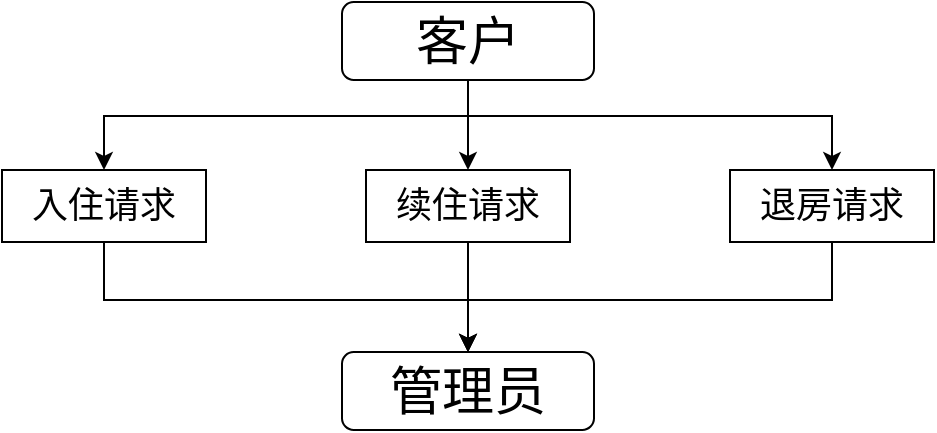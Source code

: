 <mxfile version="22.0.8" type="github">
  <diagram name="第 1 页" id="7W-Vml-be71XeKP4XQ2E">
    <mxGraphModel dx="1488" dy="893" grid="0" gridSize="10" guides="1" tooltips="1" connect="1" arrows="1" fold="1" page="1" pageScale="1" pageWidth="1169" pageHeight="827" math="0" shadow="0">
      <root>
        <mxCell id="0" />
        <mxCell id="1" parent="0" />
        <mxCell id="2akz_Gd9F4VhMpxJWejg-7" value="" style="edgeStyle=orthogonalEdgeStyle;rounded=0;orthogonalLoop=1;jettySize=auto;html=1;" edge="1" parent="1" source="2akz_Gd9F4VhMpxJWejg-3" target="2akz_Gd9F4VhMpxJWejg-5">
          <mxGeometry relative="1" as="geometry" />
        </mxCell>
        <mxCell id="2akz_Gd9F4VhMpxJWejg-8" style="edgeStyle=orthogonalEdgeStyle;rounded=0;orthogonalLoop=1;jettySize=auto;html=1;entryX=0.5;entryY=0;entryDx=0;entryDy=0;" edge="1" parent="1" source="2akz_Gd9F4VhMpxJWejg-3" target="2akz_Gd9F4VhMpxJWejg-6">
          <mxGeometry relative="1" as="geometry">
            <Array as="points">
              <mxPoint x="509" y="66" />
              <mxPoint x="691" y="66" />
            </Array>
          </mxGeometry>
        </mxCell>
        <mxCell id="2akz_Gd9F4VhMpxJWejg-9" style="edgeStyle=orthogonalEdgeStyle;rounded=0;orthogonalLoop=1;jettySize=auto;html=1;entryX=0.5;entryY=0;entryDx=0;entryDy=0;" edge="1" parent="1" source="2akz_Gd9F4VhMpxJWejg-3" target="2akz_Gd9F4VhMpxJWejg-4">
          <mxGeometry relative="1" as="geometry">
            <Array as="points">
              <mxPoint x="509" y="66" />
              <mxPoint x="327" y="66" />
            </Array>
          </mxGeometry>
        </mxCell>
        <mxCell id="2akz_Gd9F4VhMpxJWejg-3" value="&lt;font style=&quot;font-size: 26px;&quot;&gt;客户&lt;/font&gt;" style="rounded=1;whiteSpace=wrap;html=1;" vertex="1" parent="1">
          <mxGeometry x="446" y="9" width="126" height="39" as="geometry" />
        </mxCell>
        <mxCell id="2akz_Gd9F4VhMpxJWejg-12" style="edgeStyle=orthogonalEdgeStyle;rounded=0;orthogonalLoop=1;jettySize=auto;html=1;entryX=0.5;entryY=0;entryDx=0;entryDy=0;" edge="1" parent="1" source="2akz_Gd9F4VhMpxJWejg-4" target="2akz_Gd9F4VhMpxJWejg-10">
          <mxGeometry relative="1" as="geometry">
            <Array as="points">
              <mxPoint x="327" y="158" />
              <mxPoint x="509" y="158" />
            </Array>
          </mxGeometry>
        </mxCell>
        <mxCell id="2akz_Gd9F4VhMpxJWejg-4" value="&lt;font style=&quot;font-size: 18px;&quot;&gt;入住请求&lt;/font&gt;" style="rounded=0;whiteSpace=wrap;html=1;" vertex="1" parent="1">
          <mxGeometry x="276" y="93" width="102" height="36" as="geometry" />
        </mxCell>
        <mxCell id="2akz_Gd9F4VhMpxJWejg-11" style="edgeStyle=orthogonalEdgeStyle;rounded=0;orthogonalLoop=1;jettySize=auto;html=1;entryX=0.5;entryY=0;entryDx=0;entryDy=0;" edge="1" parent="1" source="2akz_Gd9F4VhMpxJWejg-5" target="2akz_Gd9F4VhMpxJWejg-10">
          <mxGeometry relative="1" as="geometry" />
        </mxCell>
        <mxCell id="2akz_Gd9F4VhMpxJWejg-5" value="&lt;font style=&quot;font-size: 18px;&quot;&gt;续住请求&lt;/font&gt;" style="rounded=0;whiteSpace=wrap;html=1;" vertex="1" parent="1">
          <mxGeometry x="458" y="93" width="102" height="36" as="geometry" />
        </mxCell>
        <mxCell id="2akz_Gd9F4VhMpxJWejg-14" style="edgeStyle=orthogonalEdgeStyle;rounded=0;orthogonalLoop=1;jettySize=auto;html=1;entryX=0.5;entryY=0;entryDx=0;entryDy=0;" edge="1" parent="1" source="2akz_Gd9F4VhMpxJWejg-6" target="2akz_Gd9F4VhMpxJWejg-10">
          <mxGeometry relative="1" as="geometry">
            <Array as="points">
              <mxPoint x="691" y="158" />
              <mxPoint x="509" y="158" />
            </Array>
          </mxGeometry>
        </mxCell>
        <mxCell id="2akz_Gd9F4VhMpxJWejg-6" value="&lt;span style=&quot;font-size: 18px;&quot;&gt;退房请求&lt;/span&gt;" style="rounded=0;whiteSpace=wrap;html=1;" vertex="1" parent="1">
          <mxGeometry x="640" y="93" width="102" height="36" as="geometry" />
        </mxCell>
        <mxCell id="2akz_Gd9F4VhMpxJWejg-10" value="&lt;font style=&quot;font-size: 26px;&quot;&gt;管理员&lt;/font&gt;" style="rounded=1;whiteSpace=wrap;html=1;" vertex="1" parent="1">
          <mxGeometry x="446" y="184" width="126" height="39" as="geometry" />
        </mxCell>
      </root>
    </mxGraphModel>
  </diagram>
</mxfile>
